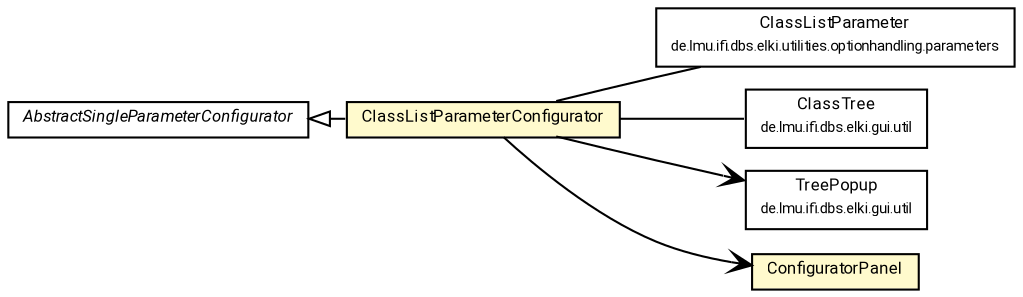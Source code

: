#!/usr/local/bin/dot
#
# Class diagram 
# Generated by UMLGraph version R5_7_2-60-g0e99a6 (http://www.spinellis.gr/umlgraph/)
#

digraph G {
	graph [fontnames="svg"]
	edge [fontname="Roboto",fontsize=7,labelfontname="Roboto",labelfontsize=7,color="black"];
	node [fontname="Roboto",fontcolor="black",fontsize=8,shape=plaintext,margin=0,width=0,height=0];
	nodesep=0.15;
	ranksep=0.25;
	rankdir=LR;
	// de.lmu.ifi.dbs.elki.utilities.optionhandling.parameters.ClassListParameter<C>
	c2507991 [label=<<table title="de.lmu.ifi.dbs.elki.utilities.optionhandling.parameters.ClassListParameter" border="0" cellborder="1" cellspacing="0" cellpadding="2" href="../../utilities/optionhandling/parameters/ClassListParameter.html" target="_parent">
		<tr><td><table border="0" cellspacing="0" cellpadding="1">
		<tr><td align="center" balign="center"> <font face="Roboto">ClassListParameter</font> </td></tr>
		<tr><td align="center" balign="center"> <font face="Roboto" point-size="7.0">de.lmu.ifi.dbs.elki.utilities.optionhandling.parameters</font> </td></tr>
		</table></td></tr>
		</table>>, URL="../../utilities/optionhandling/parameters/ClassListParameter.html"];
	// de.lmu.ifi.dbs.elki.gui.util.ClassTree
	c2508295 [label=<<table title="de.lmu.ifi.dbs.elki.gui.util.ClassTree" border="0" cellborder="1" cellspacing="0" cellpadding="2" href="../util/ClassTree.html" target="_parent">
		<tr><td><table border="0" cellspacing="0" cellpadding="1">
		<tr><td align="center" balign="center"> <font face="Roboto">ClassTree</font> </td></tr>
		<tr><td align="center" balign="center"> <font face="Roboto" point-size="7.0">de.lmu.ifi.dbs.elki.gui.util</font> </td></tr>
		</table></td></tr>
		</table>>, URL="../util/ClassTree.html"];
	// de.lmu.ifi.dbs.elki.gui.util.TreePopup
	c2508298 [label=<<table title="de.lmu.ifi.dbs.elki.gui.util.TreePopup" border="0" cellborder="1" cellspacing="0" cellpadding="2" href="../util/TreePopup.html" target="_parent">
		<tr><td><table border="0" cellspacing="0" cellpadding="1">
		<tr><td align="center" balign="center"> <font face="Roboto">TreePopup</font> </td></tr>
		<tr><td align="center" balign="center"> <font face="Roboto" point-size="7.0">de.lmu.ifi.dbs.elki.gui.util</font> </td></tr>
		</table></td></tr>
		</table>>, URL="../util/TreePopup.html"];
	// de.lmu.ifi.dbs.elki.gui.configurator.ClassListParameterConfigurator
	c2508305 [label=<<table title="de.lmu.ifi.dbs.elki.gui.configurator.ClassListParameterConfigurator" border="0" cellborder="1" cellspacing="0" cellpadding="2" bgcolor="lemonChiffon" href="ClassListParameterConfigurator.html" target="_parent">
		<tr><td><table border="0" cellspacing="0" cellpadding="1">
		<tr><td align="center" balign="center"> <font face="Roboto">ClassListParameterConfigurator</font> </td></tr>
		</table></td></tr>
		</table>>, URL="ClassListParameterConfigurator.html"];
	// de.lmu.ifi.dbs.elki.gui.configurator.ConfiguratorPanel
	c2508309 [label=<<table title="de.lmu.ifi.dbs.elki.gui.configurator.ConfiguratorPanel" border="0" cellborder="1" cellspacing="0" cellpadding="2" bgcolor="LemonChiffon" href="ConfiguratorPanel.html" target="_parent">
		<tr><td><table border="0" cellspacing="0" cellpadding="1">
		<tr><td align="center" balign="center"> <font face="Roboto">ConfiguratorPanel</font> </td></tr>
		</table></td></tr>
		</table>>, URL="ConfiguratorPanel.html"];
	// de.lmu.ifi.dbs.elki.gui.configurator.AbstractSingleParameterConfigurator<T extends de.lmu.ifi.dbs.elki.utilities.optionhandling.parameters.Parameter<?>>
	c2508311 [label=<<table title="de.lmu.ifi.dbs.elki.gui.configurator.AbstractSingleParameterConfigurator" border="0" cellborder="1" cellspacing="0" cellpadding="2" href="AbstractSingleParameterConfigurator.html" target="_parent">
		<tr><td><table border="0" cellspacing="0" cellpadding="1">
		<tr><td align="center" balign="center"> <font face="Roboto"><i>AbstractSingleParameterConfigurator</i></font> </td></tr>
		</table></td></tr>
		</table>>, URL="AbstractSingleParameterConfigurator.html"];
	// de.lmu.ifi.dbs.elki.gui.configurator.ClassListParameterConfigurator extends de.lmu.ifi.dbs.elki.gui.configurator.AbstractSingleParameterConfigurator<T extends de.lmu.ifi.dbs.elki.utilities.optionhandling.parameters.Parameter<?>>
	c2508311 -> c2508305 [arrowtail=empty,dir=back,weight=10];
	// de.lmu.ifi.dbs.elki.gui.configurator.ClassListParameterConfigurator assoc de.lmu.ifi.dbs.elki.utilities.optionhandling.parameters.ClassListParameter<C>
	c2508305 -> c2507991 [arrowhead=none,weight=2];
	// de.lmu.ifi.dbs.elki.gui.configurator.ClassListParameterConfigurator assoc de.lmu.ifi.dbs.elki.gui.util.ClassTree
	c2508305 -> c2508295 [arrowhead=none,weight=2];
	// de.lmu.ifi.dbs.elki.gui.configurator.ClassListParameterConfigurator navassoc de.lmu.ifi.dbs.elki.gui.configurator.ConfiguratorPanel
	c2508305 -> c2508309 [arrowhead=open,weight=1];
	// de.lmu.ifi.dbs.elki.gui.configurator.ClassListParameterConfigurator navassoc de.lmu.ifi.dbs.elki.gui.util.TreePopup
	c2508305 -> c2508298 [arrowhead=open,weight=1];
}

